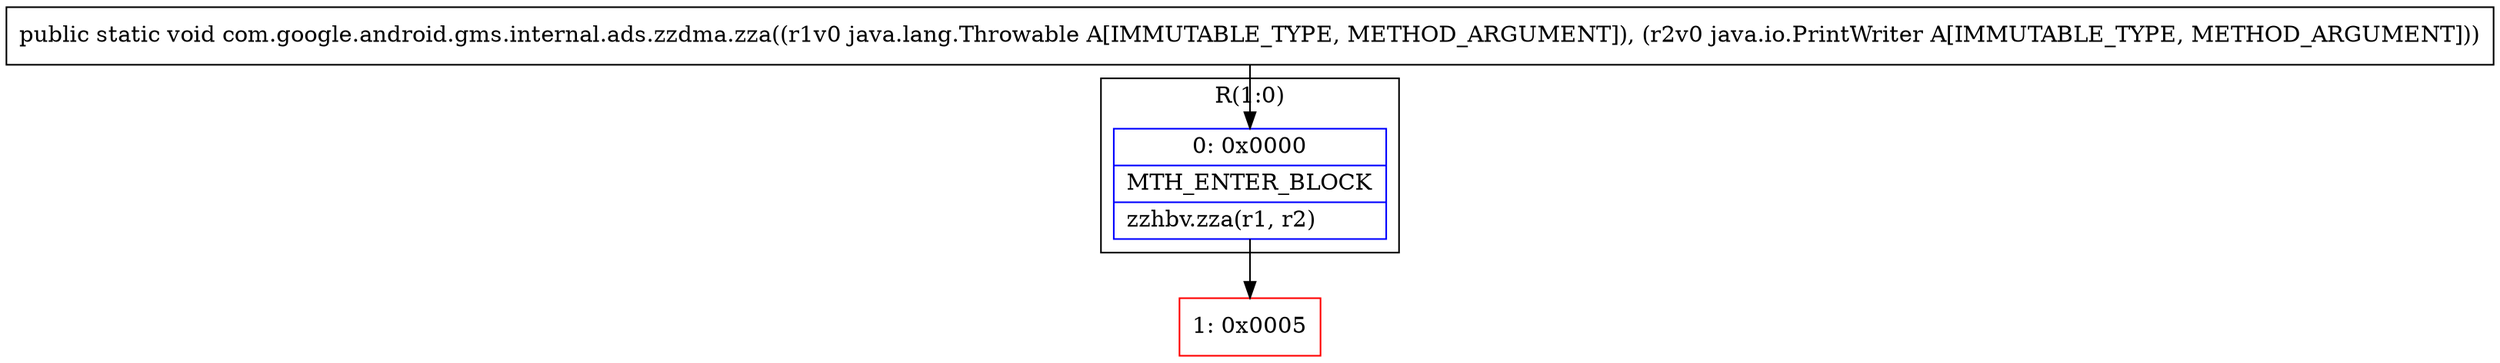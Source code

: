 digraph "CFG forcom.google.android.gms.internal.ads.zzdma.zza(Ljava\/lang\/Throwable;Ljava\/io\/PrintWriter;)V" {
subgraph cluster_Region_182712088 {
label = "R(1:0)";
node [shape=record,color=blue];
Node_0 [shape=record,label="{0\:\ 0x0000|MTH_ENTER_BLOCK\l|zzhbv.zza(r1, r2)\l}"];
}
Node_1 [shape=record,color=red,label="{1\:\ 0x0005}"];
MethodNode[shape=record,label="{public static void com.google.android.gms.internal.ads.zzdma.zza((r1v0 java.lang.Throwable A[IMMUTABLE_TYPE, METHOD_ARGUMENT]), (r2v0 java.io.PrintWriter A[IMMUTABLE_TYPE, METHOD_ARGUMENT])) }"];
MethodNode -> Node_0;
Node_0 -> Node_1;
}


